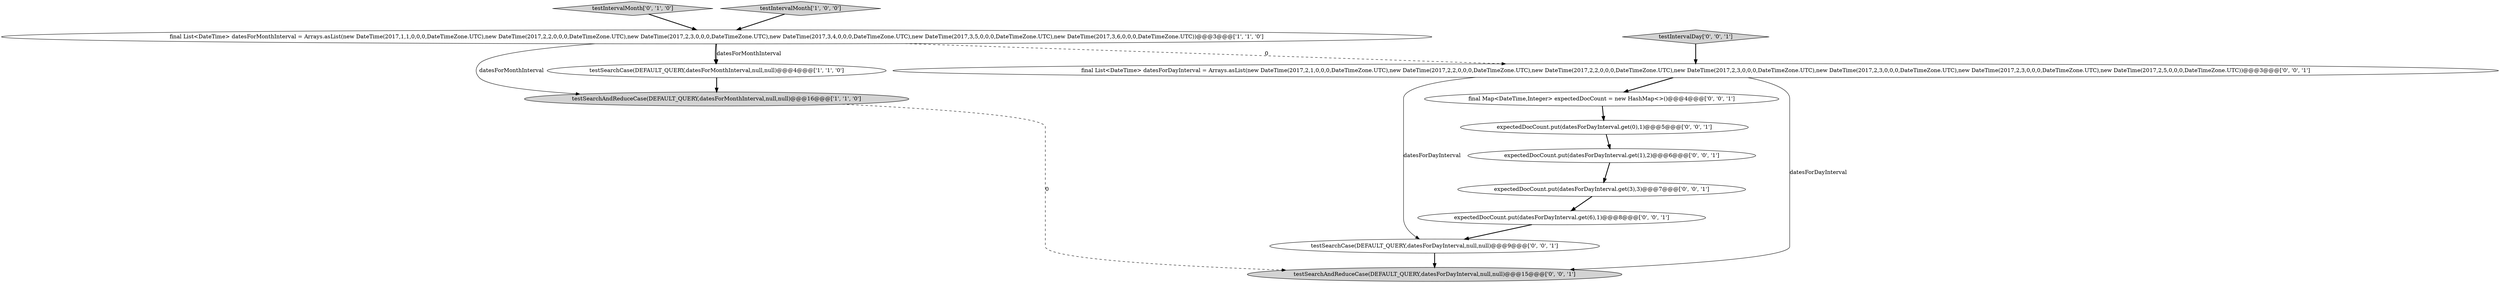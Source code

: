 digraph {
6 [style = filled, label = "expectedDocCount.put(datesForDayInterval.get(3),3)@@@7@@@['0', '0', '1']", fillcolor = white, shape = ellipse image = "AAA0AAABBB3BBB"];
9 [style = filled, label = "final List<DateTime> datesForDayInterval = Arrays.asList(new DateTime(2017,2,1,0,0,0,DateTimeZone.UTC),new DateTime(2017,2,2,0,0,0,DateTimeZone.UTC),new DateTime(2017,2,2,0,0,0,DateTimeZone.UTC),new DateTime(2017,2,3,0,0,0,DateTimeZone.UTC),new DateTime(2017,2,3,0,0,0,DateTimeZone.UTC),new DateTime(2017,2,3,0,0,0,DateTimeZone.UTC),new DateTime(2017,2,5,0,0,0,DateTimeZone.UTC))@@@3@@@['0', '0', '1']", fillcolor = white, shape = ellipse image = "AAA0AAABBB3BBB"];
4 [style = filled, label = "testIntervalMonth['0', '1', '0']", fillcolor = lightgray, shape = diamond image = "AAA0AAABBB2BBB"];
2 [style = filled, label = "testSearchAndReduceCase(DEFAULT_QUERY,datesForMonthInterval,null,null)@@@16@@@['1', '1', '0']", fillcolor = lightgray, shape = ellipse image = "AAA0AAABBB1BBB"];
1 [style = filled, label = "final List<DateTime> datesForMonthInterval = Arrays.asList(new DateTime(2017,1,1,0,0,0,DateTimeZone.UTC),new DateTime(2017,2,2,0,0,0,DateTimeZone.UTC),new DateTime(2017,2,3,0,0,0,DateTimeZone.UTC),new DateTime(2017,3,4,0,0,0,DateTimeZone.UTC),new DateTime(2017,3,5,0,0,0,DateTimeZone.UTC),new DateTime(2017,3,6,0,0,0,DateTimeZone.UTC))@@@3@@@['1', '1', '0']", fillcolor = white, shape = ellipse image = "AAA0AAABBB1BBB"];
0 [style = filled, label = "testIntervalMonth['1', '0', '0']", fillcolor = lightgray, shape = diamond image = "AAA0AAABBB1BBB"];
5 [style = filled, label = "final Map<DateTime,Integer> expectedDocCount = new HashMap<>()@@@4@@@['0', '0', '1']", fillcolor = white, shape = ellipse image = "AAA0AAABBB3BBB"];
7 [style = filled, label = "expectedDocCount.put(datesForDayInterval.get(6),1)@@@8@@@['0', '0', '1']", fillcolor = white, shape = ellipse image = "AAA0AAABBB3BBB"];
11 [style = filled, label = "testSearchAndReduceCase(DEFAULT_QUERY,datesForDayInterval,null,null)@@@15@@@['0', '0', '1']", fillcolor = lightgray, shape = ellipse image = "AAA0AAABBB3BBB"];
10 [style = filled, label = "testSearchCase(DEFAULT_QUERY,datesForDayInterval,null,null)@@@9@@@['0', '0', '1']", fillcolor = white, shape = ellipse image = "AAA0AAABBB3BBB"];
8 [style = filled, label = "expectedDocCount.put(datesForDayInterval.get(0),1)@@@5@@@['0', '0', '1']", fillcolor = white, shape = ellipse image = "AAA0AAABBB3BBB"];
12 [style = filled, label = "testIntervalDay['0', '0', '1']", fillcolor = lightgray, shape = diamond image = "AAA0AAABBB3BBB"];
3 [style = filled, label = "testSearchCase(DEFAULT_QUERY,datesForMonthInterval,null,null)@@@4@@@['1', '1', '0']", fillcolor = white, shape = ellipse image = "AAA0AAABBB1BBB"];
13 [style = filled, label = "expectedDocCount.put(datesForDayInterval.get(1),2)@@@6@@@['0', '0', '1']", fillcolor = white, shape = ellipse image = "AAA0AAABBB3BBB"];
1->3 [style = bold, label=""];
9->5 [style = bold, label=""];
2->11 [style = dashed, label="0"];
5->8 [style = bold, label=""];
1->9 [style = dashed, label="0"];
1->2 [style = solid, label="datesForMonthInterval"];
4->1 [style = bold, label=""];
10->11 [style = bold, label=""];
13->6 [style = bold, label=""];
3->2 [style = bold, label=""];
6->7 [style = bold, label=""];
1->3 [style = solid, label="datesForMonthInterval"];
12->9 [style = bold, label=""];
7->10 [style = bold, label=""];
0->1 [style = bold, label=""];
8->13 [style = bold, label=""];
9->10 [style = solid, label="datesForDayInterval"];
9->11 [style = solid, label="datesForDayInterval"];
}
